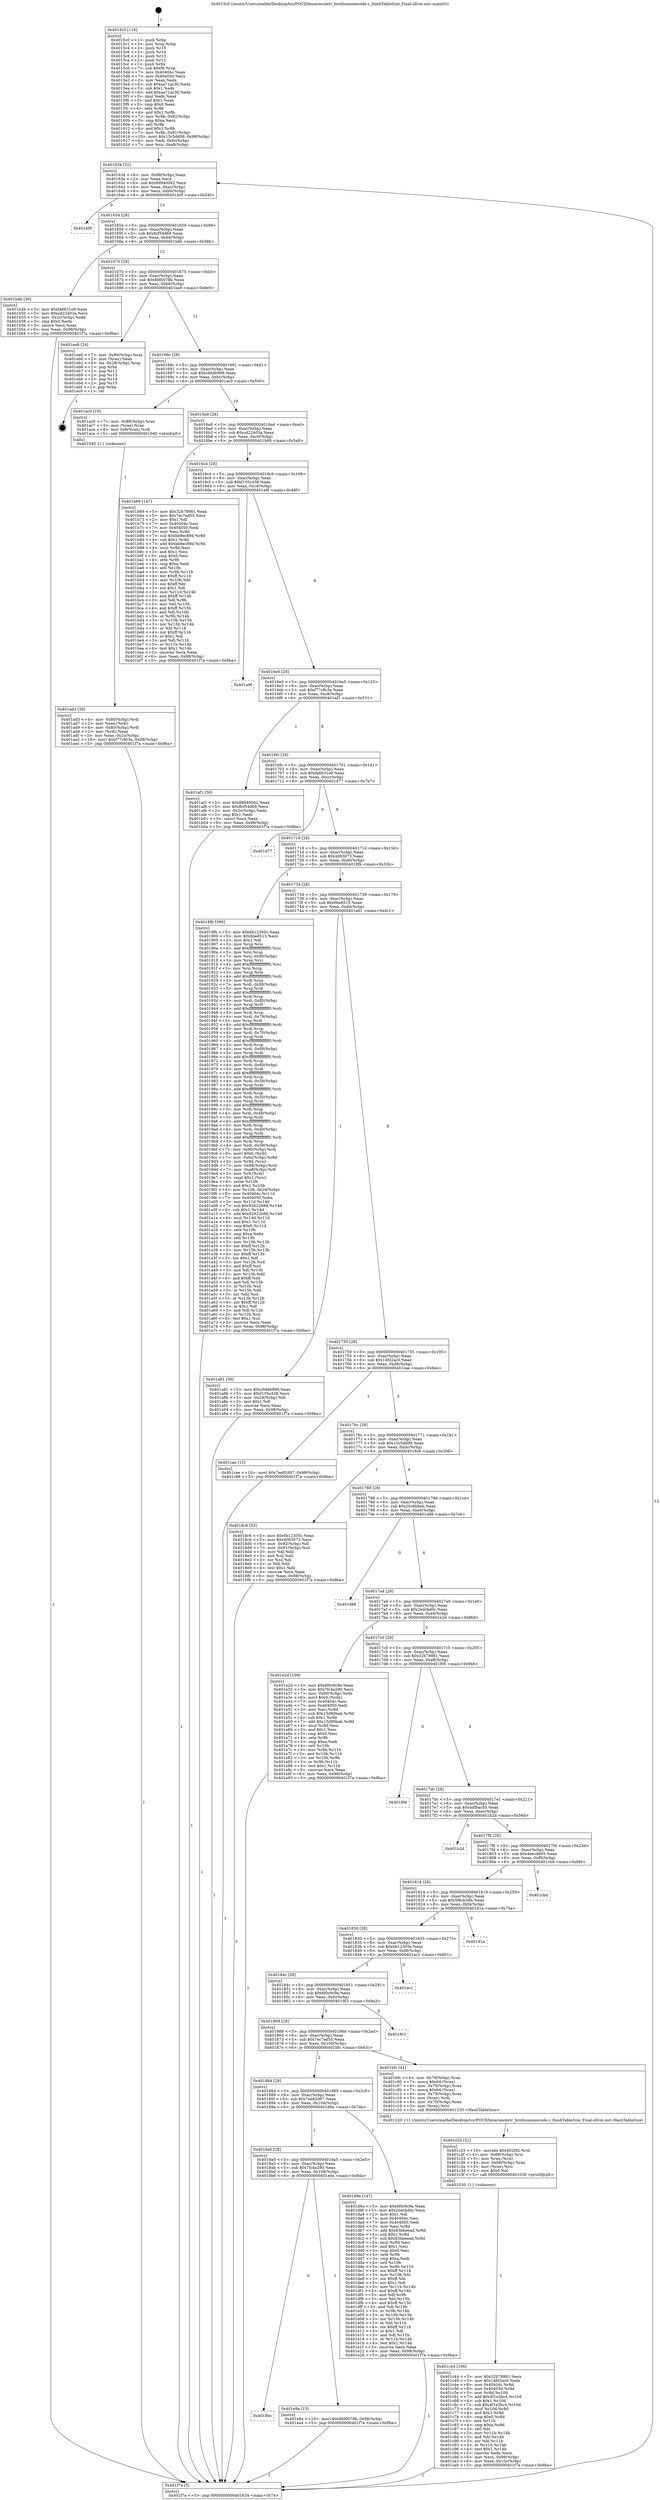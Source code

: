 digraph "0x4015c0" {
  label = "0x4015c0 (/mnt/c/Users/mathe/Desktop/tcc/POCII/binaries/extr_brotlicencencode.c_HashTableSize_Final-ollvm.out::main(0))"
  labelloc = "t"
  node[shape=record]

  Entry [label="",width=0.3,height=0.3,shape=circle,fillcolor=black,style=filled]
  "0x401634" [label="{
     0x401634 [32]\l
     | [instrs]\l
     &nbsp;&nbsp;0x401634 \<+6\>: mov -0x98(%rbp),%eax\l
     &nbsp;&nbsp;0x40163a \<+2\>: mov %eax,%ecx\l
     &nbsp;&nbsp;0x40163c \<+6\>: sub $0x89940042,%ecx\l
     &nbsp;&nbsp;0x401642 \<+6\>: mov %eax,-0xac(%rbp)\l
     &nbsp;&nbsp;0x401648 \<+6\>: mov %ecx,-0xb0(%rbp)\l
     &nbsp;&nbsp;0x40164e \<+6\>: je 0000000000401b0f \<main+0x54f\>\l
  }"]
  "0x401b0f" [label="{
     0x401b0f\l
  }", style=dashed]
  "0x401654" [label="{
     0x401654 [28]\l
     | [instrs]\l
     &nbsp;&nbsp;0x401654 \<+5\>: jmp 0000000000401659 \<main+0x99\>\l
     &nbsp;&nbsp;0x401659 \<+6\>: mov -0xac(%rbp),%eax\l
     &nbsp;&nbsp;0x40165f \<+5\>: sub $0x8cf54d69,%eax\l
     &nbsp;&nbsp;0x401664 \<+6\>: mov %eax,-0xb4(%rbp)\l
     &nbsp;&nbsp;0x40166a \<+6\>: je 0000000000401b4b \<main+0x58b\>\l
  }"]
  Exit [label="",width=0.3,height=0.3,shape=circle,fillcolor=black,style=filled,peripheries=2]
  "0x401b4b" [label="{
     0x401b4b [30]\l
     | [instrs]\l
     &nbsp;&nbsp;0x401b4b \<+5\>: mov $0xfa6631e9,%eax\l
     &nbsp;&nbsp;0x401b50 \<+5\>: mov $0xcd22403a,%ecx\l
     &nbsp;&nbsp;0x401b55 \<+3\>: mov -0x2c(%rbp),%edx\l
     &nbsp;&nbsp;0x401b58 \<+3\>: cmp $0x0,%edx\l
     &nbsp;&nbsp;0x401b5b \<+3\>: cmove %ecx,%eax\l
     &nbsp;&nbsp;0x401b5e \<+6\>: mov %eax,-0x98(%rbp)\l
     &nbsp;&nbsp;0x401b64 \<+5\>: jmp 0000000000401f7a \<main+0x9ba\>\l
  }"]
  "0x401670" [label="{
     0x401670 [28]\l
     | [instrs]\l
     &nbsp;&nbsp;0x401670 \<+5\>: jmp 0000000000401675 \<main+0xb5\>\l
     &nbsp;&nbsp;0x401675 \<+6\>: mov -0xac(%rbp),%eax\l
     &nbsp;&nbsp;0x40167b \<+5\>: sub $0x8fd0078b,%eax\l
     &nbsp;&nbsp;0x401680 \<+6\>: mov %eax,-0xb8(%rbp)\l
     &nbsp;&nbsp;0x401686 \<+6\>: je 0000000000401ea9 \<main+0x8e9\>\l
  }"]
  "0x4018bc" [label="{
     0x4018bc\l
  }", style=dashed]
  "0x401ea9" [label="{
     0x401ea9 [24]\l
     | [instrs]\l
     &nbsp;&nbsp;0x401ea9 \<+7\>: mov -0x90(%rbp),%rax\l
     &nbsp;&nbsp;0x401eb0 \<+2\>: mov (%rax),%eax\l
     &nbsp;&nbsp;0x401eb2 \<+4\>: lea -0x28(%rbp),%rsp\l
     &nbsp;&nbsp;0x401eb6 \<+1\>: pop %rbx\l
     &nbsp;&nbsp;0x401eb7 \<+2\>: pop %r12\l
     &nbsp;&nbsp;0x401eb9 \<+2\>: pop %r13\l
     &nbsp;&nbsp;0x401ebb \<+2\>: pop %r14\l
     &nbsp;&nbsp;0x401ebd \<+2\>: pop %r15\l
     &nbsp;&nbsp;0x401ebf \<+1\>: pop %rbp\l
     &nbsp;&nbsp;0x401ec0 \<+1\>: ret\l
  }"]
  "0x40168c" [label="{
     0x40168c [28]\l
     | [instrs]\l
     &nbsp;&nbsp;0x40168c \<+5\>: jmp 0000000000401691 \<main+0xd1\>\l
     &nbsp;&nbsp;0x401691 \<+6\>: mov -0xac(%rbp),%eax\l
     &nbsp;&nbsp;0x401697 \<+5\>: sub $0xc9ddb999,%eax\l
     &nbsp;&nbsp;0x40169c \<+6\>: mov %eax,-0xbc(%rbp)\l
     &nbsp;&nbsp;0x4016a2 \<+6\>: je 0000000000401ac0 \<main+0x500\>\l
  }"]
  "0x401e9a" [label="{
     0x401e9a [15]\l
     | [instrs]\l
     &nbsp;&nbsp;0x401e9a \<+10\>: movl $0x8fd0078b,-0x98(%rbp)\l
     &nbsp;&nbsp;0x401ea4 \<+5\>: jmp 0000000000401f7a \<main+0x9ba\>\l
  }"]
  "0x401ac0" [label="{
     0x401ac0 [19]\l
     | [instrs]\l
     &nbsp;&nbsp;0x401ac0 \<+7\>: mov -0x88(%rbp),%rax\l
     &nbsp;&nbsp;0x401ac7 \<+3\>: mov (%rax),%rax\l
     &nbsp;&nbsp;0x401aca \<+4\>: mov 0x8(%rax),%rdi\l
     &nbsp;&nbsp;0x401ace \<+5\>: call 0000000000401040 \<atoi@plt\>\l
     | [calls]\l
     &nbsp;&nbsp;0x401040 \{1\} (unknown)\l
  }"]
  "0x4016a8" [label="{
     0x4016a8 [28]\l
     | [instrs]\l
     &nbsp;&nbsp;0x4016a8 \<+5\>: jmp 00000000004016ad \<main+0xed\>\l
     &nbsp;&nbsp;0x4016ad \<+6\>: mov -0xac(%rbp),%eax\l
     &nbsp;&nbsp;0x4016b3 \<+5\>: sub $0xcd22403a,%eax\l
     &nbsp;&nbsp;0x4016b8 \<+6\>: mov %eax,-0xc0(%rbp)\l
     &nbsp;&nbsp;0x4016be \<+6\>: je 0000000000401b69 \<main+0x5a9\>\l
  }"]
  "0x4018a0" [label="{
     0x4018a0 [28]\l
     | [instrs]\l
     &nbsp;&nbsp;0x4018a0 \<+5\>: jmp 00000000004018a5 \<main+0x2e5\>\l
     &nbsp;&nbsp;0x4018a5 \<+6\>: mov -0xac(%rbp),%eax\l
     &nbsp;&nbsp;0x4018ab \<+5\>: sub $0x7fc4a290,%eax\l
     &nbsp;&nbsp;0x4018b0 \<+6\>: mov %eax,-0x108(%rbp)\l
     &nbsp;&nbsp;0x4018b6 \<+6\>: je 0000000000401e9a \<main+0x8da\>\l
  }"]
  "0x401b69" [label="{
     0x401b69 [147]\l
     | [instrs]\l
     &nbsp;&nbsp;0x401b69 \<+5\>: mov $0x32b78981,%eax\l
     &nbsp;&nbsp;0x401b6e \<+5\>: mov $0x7ec7ed55,%ecx\l
     &nbsp;&nbsp;0x401b73 \<+2\>: mov $0x1,%dl\l
     &nbsp;&nbsp;0x401b75 \<+7\>: mov 0x40404c,%esi\l
     &nbsp;&nbsp;0x401b7c \<+7\>: mov 0x404050,%edi\l
     &nbsp;&nbsp;0x401b83 \<+3\>: mov %esi,%r8d\l
     &nbsp;&nbsp;0x401b86 \<+7\>: sub $0xbb9ec89d,%r8d\l
     &nbsp;&nbsp;0x401b8d \<+4\>: sub $0x1,%r8d\l
     &nbsp;&nbsp;0x401b91 \<+7\>: add $0xbb9ec89d,%r8d\l
     &nbsp;&nbsp;0x401b98 \<+4\>: imul %r8d,%esi\l
     &nbsp;&nbsp;0x401b9c \<+3\>: and $0x1,%esi\l
     &nbsp;&nbsp;0x401b9f \<+3\>: cmp $0x0,%esi\l
     &nbsp;&nbsp;0x401ba2 \<+4\>: sete %r9b\l
     &nbsp;&nbsp;0x401ba6 \<+3\>: cmp $0xa,%edi\l
     &nbsp;&nbsp;0x401ba9 \<+4\>: setl %r10b\l
     &nbsp;&nbsp;0x401bad \<+3\>: mov %r9b,%r11b\l
     &nbsp;&nbsp;0x401bb0 \<+4\>: xor $0xff,%r11b\l
     &nbsp;&nbsp;0x401bb4 \<+3\>: mov %r10b,%bl\l
     &nbsp;&nbsp;0x401bb7 \<+3\>: xor $0xff,%bl\l
     &nbsp;&nbsp;0x401bba \<+3\>: xor $0x1,%dl\l
     &nbsp;&nbsp;0x401bbd \<+3\>: mov %r11b,%r14b\l
     &nbsp;&nbsp;0x401bc0 \<+4\>: and $0xff,%r14b\l
     &nbsp;&nbsp;0x401bc4 \<+3\>: and %dl,%r9b\l
     &nbsp;&nbsp;0x401bc7 \<+3\>: mov %bl,%r15b\l
     &nbsp;&nbsp;0x401bca \<+4\>: and $0xff,%r15b\l
     &nbsp;&nbsp;0x401bce \<+3\>: and %dl,%r10b\l
     &nbsp;&nbsp;0x401bd1 \<+3\>: or %r9b,%r14b\l
     &nbsp;&nbsp;0x401bd4 \<+3\>: or %r10b,%r15b\l
     &nbsp;&nbsp;0x401bd7 \<+3\>: xor %r15b,%r14b\l
     &nbsp;&nbsp;0x401bda \<+3\>: or %bl,%r11b\l
     &nbsp;&nbsp;0x401bdd \<+4\>: xor $0xff,%r11b\l
     &nbsp;&nbsp;0x401be1 \<+3\>: or $0x1,%dl\l
     &nbsp;&nbsp;0x401be4 \<+3\>: and %dl,%r11b\l
     &nbsp;&nbsp;0x401be7 \<+3\>: or %r11b,%r14b\l
     &nbsp;&nbsp;0x401bea \<+4\>: test $0x1,%r14b\l
     &nbsp;&nbsp;0x401bee \<+3\>: cmovne %ecx,%eax\l
     &nbsp;&nbsp;0x401bf1 \<+6\>: mov %eax,-0x98(%rbp)\l
     &nbsp;&nbsp;0x401bf7 \<+5\>: jmp 0000000000401f7a \<main+0x9ba\>\l
  }"]
  "0x4016c4" [label="{
     0x4016c4 [28]\l
     | [instrs]\l
     &nbsp;&nbsp;0x4016c4 \<+5\>: jmp 00000000004016c9 \<main+0x109\>\l
     &nbsp;&nbsp;0x4016c9 \<+6\>: mov -0xac(%rbp),%eax\l
     &nbsp;&nbsp;0x4016cf \<+5\>: sub $0xf105c438,%eax\l
     &nbsp;&nbsp;0x4016d4 \<+6\>: mov %eax,-0xc4(%rbp)\l
     &nbsp;&nbsp;0x4016da \<+6\>: je 0000000000401a9f \<main+0x4df\>\l
  }"]
  "0x401d9a" [label="{
     0x401d9a [147]\l
     | [instrs]\l
     &nbsp;&nbsp;0x401d9a \<+5\>: mov $0x6f0c9c9e,%eax\l
     &nbsp;&nbsp;0x401d9f \<+5\>: mov $0x2edcbd0c,%ecx\l
     &nbsp;&nbsp;0x401da4 \<+2\>: mov $0x1,%dl\l
     &nbsp;&nbsp;0x401da6 \<+7\>: mov 0x40404c,%esi\l
     &nbsp;&nbsp;0x401dad \<+7\>: mov 0x404050,%edi\l
     &nbsp;&nbsp;0x401db4 \<+3\>: mov %esi,%r8d\l
     &nbsp;&nbsp;0x401db7 \<+7\>: add $0x83bbeead,%r8d\l
     &nbsp;&nbsp;0x401dbe \<+4\>: sub $0x1,%r8d\l
     &nbsp;&nbsp;0x401dc2 \<+7\>: sub $0x83bbeead,%r8d\l
     &nbsp;&nbsp;0x401dc9 \<+4\>: imul %r8d,%esi\l
     &nbsp;&nbsp;0x401dcd \<+3\>: and $0x1,%esi\l
     &nbsp;&nbsp;0x401dd0 \<+3\>: cmp $0x0,%esi\l
     &nbsp;&nbsp;0x401dd3 \<+4\>: sete %r9b\l
     &nbsp;&nbsp;0x401dd7 \<+3\>: cmp $0xa,%edi\l
     &nbsp;&nbsp;0x401dda \<+4\>: setl %r10b\l
     &nbsp;&nbsp;0x401dde \<+3\>: mov %r9b,%r11b\l
     &nbsp;&nbsp;0x401de1 \<+4\>: xor $0xff,%r11b\l
     &nbsp;&nbsp;0x401de5 \<+3\>: mov %r10b,%bl\l
     &nbsp;&nbsp;0x401de8 \<+3\>: xor $0xff,%bl\l
     &nbsp;&nbsp;0x401deb \<+3\>: xor $0x1,%dl\l
     &nbsp;&nbsp;0x401dee \<+3\>: mov %r11b,%r14b\l
     &nbsp;&nbsp;0x401df1 \<+4\>: and $0xff,%r14b\l
     &nbsp;&nbsp;0x401df5 \<+3\>: and %dl,%r9b\l
     &nbsp;&nbsp;0x401df8 \<+3\>: mov %bl,%r15b\l
     &nbsp;&nbsp;0x401dfb \<+4\>: and $0xff,%r15b\l
     &nbsp;&nbsp;0x401dff \<+3\>: and %dl,%r10b\l
     &nbsp;&nbsp;0x401e02 \<+3\>: or %r9b,%r14b\l
     &nbsp;&nbsp;0x401e05 \<+3\>: or %r10b,%r15b\l
     &nbsp;&nbsp;0x401e08 \<+3\>: xor %r15b,%r14b\l
     &nbsp;&nbsp;0x401e0b \<+3\>: or %bl,%r11b\l
     &nbsp;&nbsp;0x401e0e \<+4\>: xor $0xff,%r11b\l
     &nbsp;&nbsp;0x401e12 \<+3\>: or $0x1,%dl\l
     &nbsp;&nbsp;0x401e15 \<+3\>: and %dl,%r11b\l
     &nbsp;&nbsp;0x401e18 \<+3\>: or %r11b,%r14b\l
     &nbsp;&nbsp;0x401e1b \<+4\>: test $0x1,%r14b\l
     &nbsp;&nbsp;0x401e1f \<+3\>: cmovne %ecx,%eax\l
     &nbsp;&nbsp;0x401e22 \<+6\>: mov %eax,-0x98(%rbp)\l
     &nbsp;&nbsp;0x401e28 \<+5\>: jmp 0000000000401f7a \<main+0x9ba\>\l
  }"]
  "0x401a9f" [label="{
     0x401a9f\l
  }", style=dashed]
  "0x4016e0" [label="{
     0x4016e0 [28]\l
     | [instrs]\l
     &nbsp;&nbsp;0x4016e0 \<+5\>: jmp 00000000004016e5 \<main+0x125\>\l
     &nbsp;&nbsp;0x4016e5 \<+6\>: mov -0xac(%rbp),%eax\l
     &nbsp;&nbsp;0x4016eb \<+5\>: sub $0xf77c8c3e,%eax\l
     &nbsp;&nbsp;0x4016f0 \<+6\>: mov %eax,-0xc8(%rbp)\l
     &nbsp;&nbsp;0x4016f6 \<+6\>: je 0000000000401af1 \<main+0x531\>\l
  }"]
  "0x401c44" [label="{
     0x401c44 [106]\l
     | [instrs]\l
     &nbsp;&nbsp;0x401c44 \<+5\>: mov $0x32b78981,%ecx\l
     &nbsp;&nbsp;0x401c49 \<+5\>: mov $0x14fd2ac0,%edx\l
     &nbsp;&nbsp;0x401c4e \<+8\>: mov 0x40404c,%r8d\l
     &nbsp;&nbsp;0x401c56 \<+8\>: mov 0x404050,%r9d\l
     &nbsp;&nbsp;0x401c5e \<+3\>: mov %r8d,%r10d\l
     &nbsp;&nbsp;0x401c61 \<+7\>: add $0x4f1e3bc4,%r10d\l
     &nbsp;&nbsp;0x401c68 \<+4\>: sub $0x1,%r10d\l
     &nbsp;&nbsp;0x401c6c \<+7\>: sub $0x4f1e3bc4,%r10d\l
     &nbsp;&nbsp;0x401c73 \<+4\>: imul %r10d,%r8d\l
     &nbsp;&nbsp;0x401c77 \<+4\>: and $0x1,%r8d\l
     &nbsp;&nbsp;0x401c7b \<+4\>: cmp $0x0,%r8d\l
     &nbsp;&nbsp;0x401c7f \<+4\>: sete %r11b\l
     &nbsp;&nbsp;0x401c83 \<+4\>: cmp $0xa,%r9d\l
     &nbsp;&nbsp;0x401c87 \<+3\>: setl %bl\l
     &nbsp;&nbsp;0x401c8a \<+3\>: mov %r11b,%r14b\l
     &nbsp;&nbsp;0x401c8d \<+3\>: and %bl,%r14b\l
     &nbsp;&nbsp;0x401c90 \<+3\>: xor %bl,%r11b\l
     &nbsp;&nbsp;0x401c93 \<+3\>: or %r11b,%r14b\l
     &nbsp;&nbsp;0x401c96 \<+4\>: test $0x1,%r14b\l
     &nbsp;&nbsp;0x401c9a \<+3\>: cmovne %edx,%ecx\l
     &nbsp;&nbsp;0x401c9d \<+6\>: mov %ecx,-0x98(%rbp)\l
     &nbsp;&nbsp;0x401ca3 \<+6\>: mov %eax,-0x10c(%rbp)\l
     &nbsp;&nbsp;0x401ca9 \<+5\>: jmp 0000000000401f7a \<main+0x9ba\>\l
  }"]
  "0x401af1" [label="{
     0x401af1 [30]\l
     | [instrs]\l
     &nbsp;&nbsp;0x401af1 \<+5\>: mov $0x89940042,%eax\l
     &nbsp;&nbsp;0x401af6 \<+5\>: mov $0x8cf54d69,%ecx\l
     &nbsp;&nbsp;0x401afb \<+3\>: mov -0x2c(%rbp),%edx\l
     &nbsp;&nbsp;0x401afe \<+3\>: cmp $0x1,%edx\l
     &nbsp;&nbsp;0x401b01 \<+3\>: cmovl %ecx,%eax\l
     &nbsp;&nbsp;0x401b04 \<+6\>: mov %eax,-0x98(%rbp)\l
     &nbsp;&nbsp;0x401b0a \<+5\>: jmp 0000000000401f7a \<main+0x9ba\>\l
  }"]
  "0x4016fc" [label="{
     0x4016fc [28]\l
     | [instrs]\l
     &nbsp;&nbsp;0x4016fc \<+5\>: jmp 0000000000401701 \<main+0x141\>\l
     &nbsp;&nbsp;0x401701 \<+6\>: mov -0xac(%rbp),%eax\l
     &nbsp;&nbsp;0x401707 \<+5\>: sub $0xfa6631e9,%eax\l
     &nbsp;&nbsp;0x40170c \<+6\>: mov %eax,-0xcc(%rbp)\l
     &nbsp;&nbsp;0x401712 \<+6\>: je 0000000000401d77 \<main+0x7b7\>\l
  }"]
  "0x401c25" [label="{
     0x401c25 [31]\l
     | [instrs]\l
     &nbsp;&nbsp;0x401c25 \<+10\>: movabs $0x4020f2,%rdi\l
     &nbsp;&nbsp;0x401c2f \<+4\>: mov -0x68(%rbp),%rsi\l
     &nbsp;&nbsp;0x401c33 \<+3\>: mov %rax,(%rsi)\l
     &nbsp;&nbsp;0x401c36 \<+4\>: mov -0x68(%rbp),%rax\l
     &nbsp;&nbsp;0x401c3a \<+3\>: mov (%rax),%rsi\l
     &nbsp;&nbsp;0x401c3d \<+2\>: mov $0x0,%al\l
     &nbsp;&nbsp;0x401c3f \<+5\>: call 0000000000401030 \<printf@plt\>\l
     | [calls]\l
     &nbsp;&nbsp;0x401030 \{1\} (unknown)\l
  }"]
  "0x401d77" [label="{
     0x401d77\l
  }", style=dashed]
  "0x401718" [label="{
     0x401718 [28]\l
     | [instrs]\l
     &nbsp;&nbsp;0x401718 \<+5\>: jmp 000000000040171d \<main+0x15d\>\l
     &nbsp;&nbsp;0x40171d \<+6\>: mov -0xac(%rbp),%eax\l
     &nbsp;&nbsp;0x401723 \<+5\>: sub $0x4083073,%eax\l
     &nbsp;&nbsp;0x401728 \<+6\>: mov %eax,-0xd0(%rbp)\l
     &nbsp;&nbsp;0x40172e \<+6\>: je 00000000004018fb \<main+0x33b\>\l
  }"]
  "0x401884" [label="{
     0x401884 [28]\l
     | [instrs]\l
     &nbsp;&nbsp;0x401884 \<+5\>: jmp 0000000000401889 \<main+0x2c9\>\l
     &nbsp;&nbsp;0x401889 \<+6\>: mov -0xac(%rbp),%eax\l
     &nbsp;&nbsp;0x40188f \<+5\>: sub $0x7ee82d97,%eax\l
     &nbsp;&nbsp;0x401894 \<+6\>: mov %eax,-0x104(%rbp)\l
     &nbsp;&nbsp;0x40189a \<+6\>: je 0000000000401d9a \<main+0x7da\>\l
  }"]
  "0x4018fb" [label="{
     0x4018fb [390]\l
     | [instrs]\l
     &nbsp;&nbsp;0x4018fb \<+5\>: mov $0x6b12305c,%eax\l
     &nbsp;&nbsp;0x401900 \<+5\>: mov $0x6be8515,%ecx\l
     &nbsp;&nbsp;0x401905 \<+2\>: mov $0x1,%dl\l
     &nbsp;&nbsp;0x401907 \<+3\>: mov %rsp,%rsi\l
     &nbsp;&nbsp;0x40190a \<+4\>: add $0xfffffffffffffff0,%rsi\l
     &nbsp;&nbsp;0x40190e \<+3\>: mov %rsi,%rsp\l
     &nbsp;&nbsp;0x401911 \<+7\>: mov %rsi,-0x90(%rbp)\l
     &nbsp;&nbsp;0x401918 \<+3\>: mov %rsp,%rsi\l
     &nbsp;&nbsp;0x40191b \<+4\>: add $0xfffffffffffffff0,%rsi\l
     &nbsp;&nbsp;0x40191f \<+3\>: mov %rsi,%rsp\l
     &nbsp;&nbsp;0x401922 \<+3\>: mov %rsp,%rdi\l
     &nbsp;&nbsp;0x401925 \<+4\>: add $0xfffffffffffffff0,%rdi\l
     &nbsp;&nbsp;0x401929 \<+3\>: mov %rdi,%rsp\l
     &nbsp;&nbsp;0x40192c \<+7\>: mov %rdi,-0x88(%rbp)\l
     &nbsp;&nbsp;0x401933 \<+3\>: mov %rsp,%rdi\l
     &nbsp;&nbsp;0x401936 \<+4\>: add $0xfffffffffffffff0,%rdi\l
     &nbsp;&nbsp;0x40193a \<+3\>: mov %rdi,%rsp\l
     &nbsp;&nbsp;0x40193d \<+4\>: mov %rdi,-0x80(%rbp)\l
     &nbsp;&nbsp;0x401941 \<+3\>: mov %rsp,%rdi\l
     &nbsp;&nbsp;0x401944 \<+4\>: add $0xfffffffffffffff0,%rdi\l
     &nbsp;&nbsp;0x401948 \<+3\>: mov %rdi,%rsp\l
     &nbsp;&nbsp;0x40194b \<+4\>: mov %rdi,-0x78(%rbp)\l
     &nbsp;&nbsp;0x40194f \<+3\>: mov %rsp,%rdi\l
     &nbsp;&nbsp;0x401952 \<+4\>: add $0xfffffffffffffff0,%rdi\l
     &nbsp;&nbsp;0x401956 \<+3\>: mov %rdi,%rsp\l
     &nbsp;&nbsp;0x401959 \<+4\>: mov %rdi,-0x70(%rbp)\l
     &nbsp;&nbsp;0x40195d \<+3\>: mov %rsp,%rdi\l
     &nbsp;&nbsp;0x401960 \<+4\>: add $0xfffffffffffffff0,%rdi\l
     &nbsp;&nbsp;0x401964 \<+3\>: mov %rdi,%rsp\l
     &nbsp;&nbsp;0x401967 \<+4\>: mov %rdi,-0x68(%rbp)\l
     &nbsp;&nbsp;0x40196b \<+3\>: mov %rsp,%rdi\l
     &nbsp;&nbsp;0x40196e \<+4\>: add $0xfffffffffffffff0,%rdi\l
     &nbsp;&nbsp;0x401972 \<+3\>: mov %rdi,%rsp\l
     &nbsp;&nbsp;0x401975 \<+4\>: mov %rdi,-0x60(%rbp)\l
     &nbsp;&nbsp;0x401979 \<+3\>: mov %rsp,%rdi\l
     &nbsp;&nbsp;0x40197c \<+4\>: add $0xfffffffffffffff0,%rdi\l
     &nbsp;&nbsp;0x401980 \<+3\>: mov %rdi,%rsp\l
     &nbsp;&nbsp;0x401983 \<+4\>: mov %rdi,-0x58(%rbp)\l
     &nbsp;&nbsp;0x401987 \<+3\>: mov %rsp,%rdi\l
     &nbsp;&nbsp;0x40198a \<+4\>: add $0xfffffffffffffff0,%rdi\l
     &nbsp;&nbsp;0x40198e \<+3\>: mov %rdi,%rsp\l
     &nbsp;&nbsp;0x401991 \<+4\>: mov %rdi,-0x50(%rbp)\l
     &nbsp;&nbsp;0x401995 \<+3\>: mov %rsp,%rdi\l
     &nbsp;&nbsp;0x401998 \<+4\>: add $0xfffffffffffffff0,%rdi\l
     &nbsp;&nbsp;0x40199c \<+3\>: mov %rdi,%rsp\l
     &nbsp;&nbsp;0x40199f \<+4\>: mov %rdi,-0x48(%rbp)\l
     &nbsp;&nbsp;0x4019a3 \<+3\>: mov %rsp,%rdi\l
     &nbsp;&nbsp;0x4019a6 \<+4\>: add $0xfffffffffffffff0,%rdi\l
     &nbsp;&nbsp;0x4019aa \<+3\>: mov %rdi,%rsp\l
     &nbsp;&nbsp;0x4019ad \<+4\>: mov %rdi,-0x40(%rbp)\l
     &nbsp;&nbsp;0x4019b1 \<+3\>: mov %rsp,%rdi\l
     &nbsp;&nbsp;0x4019b4 \<+4\>: add $0xfffffffffffffff0,%rdi\l
     &nbsp;&nbsp;0x4019b8 \<+3\>: mov %rdi,%rsp\l
     &nbsp;&nbsp;0x4019bb \<+4\>: mov %rdi,-0x38(%rbp)\l
     &nbsp;&nbsp;0x4019bf \<+7\>: mov -0x90(%rbp),%rdi\l
     &nbsp;&nbsp;0x4019c6 \<+6\>: movl $0x0,(%rdi)\l
     &nbsp;&nbsp;0x4019cc \<+7\>: mov -0x9c(%rbp),%r8d\l
     &nbsp;&nbsp;0x4019d3 \<+3\>: mov %r8d,(%rsi)\l
     &nbsp;&nbsp;0x4019d6 \<+7\>: mov -0x88(%rbp),%rdi\l
     &nbsp;&nbsp;0x4019dd \<+7\>: mov -0xa8(%rbp),%r9\l
     &nbsp;&nbsp;0x4019e4 \<+3\>: mov %r9,(%rdi)\l
     &nbsp;&nbsp;0x4019e7 \<+3\>: cmpl $0x2,(%rsi)\l
     &nbsp;&nbsp;0x4019ea \<+4\>: setne %r10b\l
     &nbsp;&nbsp;0x4019ee \<+4\>: and $0x1,%r10b\l
     &nbsp;&nbsp;0x4019f2 \<+4\>: mov %r10b,-0x2d(%rbp)\l
     &nbsp;&nbsp;0x4019f6 \<+8\>: mov 0x40404c,%r11d\l
     &nbsp;&nbsp;0x4019fe \<+7\>: mov 0x404050,%ebx\l
     &nbsp;&nbsp;0x401a05 \<+3\>: mov %r11d,%r14d\l
     &nbsp;&nbsp;0x401a08 \<+7\>: sub $0x92622b99,%r14d\l
     &nbsp;&nbsp;0x401a0f \<+4\>: sub $0x1,%r14d\l
     &nbsp;&nbsp;0x401a13 \<+7\>: add $0x92622b99,%r14d\l
     &nbsp;&nbsp;0x401a1a \<+4\>: imul %r14d,%r11d\l
     &nbsp;&nbsp;0x401a1e \<+4\>: and $0x1,%r11d\l
     &nbsp;&nbsp;0x401a22 \<+4\>: cmp $0x0,%r11d\l
     &nbsp;&nbsp;0x401a26 \<+4\>: sete %r10b\l
     &nbsp;&nbsp;0x401a2a \<+3\>: cmp $0xa,%ebx\l
     &nbsp;&nbsp;0x401a2d \<+4\>: setl %r15b\l
     &nbsp;&nbsp;0x401a31 \<+3\>: mov %r10b,%r12b\l
     &nbsp;&nbsp;0x401a34 \<+4\>: xor $0xff,%r12b\l
     &nbsp;&nbsp;0x401a38 \<+3\>: mov %r15b,%r13b\l
     &nbsp;&nbsp;0x401a3b \<+4\>: xor $0xff,%r13b\l
     &nbsp;&nbsp;0x401a3f \<+3\>: xor $0x1,%dl\l
     &nbsp;&nbsp;0x401a42 \<+3\>: mov %r12b,%sil\l
     &nbsp;&nbsp;0x401a45 \<+4\>: and $0xff,%sil\l
     &nbsp;&nbsp;0x401a49 \<+3\>: and %dl,%r10b\l
     &nbsp;&nbsp;0x401a4c \<+3\>: mov %r13b,%dil\l
     &nbsp;&nbsp;0x401a4f \<+4\>: and $0xff,%dil\l
     &nbsp;&nbsp;0x401a53 \<+3\>: and %dl,%r15b\l
     &nbsp;&nbsp;0x401a56 \<+3\>: or %r10b,%sil\l
     &nbsp;&nbsp;0x401a59 \<+3\>: or %r15b,%dil\l
     &nbsp;&nbsp;0x401a5c \<+3\>: xor %dil,%sil\l
     &nbsp;&nbsp;0x401a5f \<+3\>: or %r13b,%r12b\l
     &nbsp;&nbsp;0x401a62 \<+4\>: xor $0xff,%r12b\l
     &nbsp;&nbsp;0x401a66 \<+3\>: or $0x1,%dl\l
     &nbsp;&nbsp;0x401a69 \<+3\>: and %dl,%r12b\l
     &nbsp;&nbsp;0x401a6c \<+3\>: or %r12b,%sil\l
     &nbsp;&nbsp;0x401a6f \<+4\>: test $0x1,%sil\l
     &nbsp;&nbsp;0x401a73 \<+3\>: cmovne %ecx,%eax\l
     &nbsp;&nbsp;0x401a76 \<+6\>: mov %eax,-0x98(%rbp)\l
     &nbsp;&nbsp;0x401a7c \<+5\>: jmp 0000000000401f7a \<main+0x9ba\>\l
  }"]
  "0x401734" [label="{
     0x401734 [28]\l
     | [instrs]\l
     &nbsp;&nbsp;0x401734 \<+5\>: jmp 0000000000401739 \<main+0x179\>\l
     &nbsp;&nbsp;0x401739 \<+6\>: mov -0xac(%rbp),%eax\l
     &nbsp;&nbsp;0x40173f \<+5\>: sub $0x6be8515,%eax\l
     &nbsp;&nbsp;0x401744 \<+6\>: mov %eax,-0xd4(%rbp)\l
     &nbsp;&nbsp;0x40174a \<+6\>: je 0000000000401a81 \<main+0x4c1\>\l
  }"]
  "0x401bfc" [label="{
     0x401bfc [41]\l
     | [instrs]\l
     &nbsp;&nbsp;0x401bfc \<+4\>: mov -0x78(%rbp),%rax\l
     &nbsp;&nbsp;0x401c00 \<+7\>: movq $0x64,(%rax)\l
     &nbsp;&nbsp;0x401c07 \<+4\>: mov -0x70(%rbp),%rax\l
     &nbsp;&nbsp;0x401c0b \<+7\>: movq $0x64,(%rax)\l
     &nbsp;&nbsp;0x401c12 \<+4\>: mov -0x78(%rbp),%rax\l
     &nbsp;&nbsp;0x401c16 \<+3\>: mov (%rax),%rdi\l
     &nbsp;&nbsp;0x401c19 \<+4\>: mov -0x70(%rbp),%rax\l
     &nbsp;&nbsp;0x401c1d \<+3\>: mov (%rax),%rsi\l
     &nbsp;&nbsp;0x401c20 \<+5\>: call 0000000000401220 \<HashTableSize\>\l
     | [calls]\l
     &nbsp;&nbsp;0x401220 \{1\} (/mnt/c/Users/mathe/Desktop/tcc/POCII/binaries/extr_brotlicencencode.c_HashTableSize_Final-ollvm.out::HashTableSize)\l
  }"]
  "0x401a81" [label="{
     0x401a81 [30]\l
     | [instrs]\l
     &nbsp;&nbsp;0x401a81 \<+5\>: mov $0xc9ddb999,%eax\l
     &nbsp;&nbsp;0x401a86 \<+5\>: mov $0xf105c438,%ecx\l
     &nbsp;&nbsp;0x401a8b \<+3\>: mov -0x2d(%rbp),%dl\l
     &nbsp;&nbsp;0x401a8e \<+3\>: test $0x1,%dl\l
     &nbsp;&nbsp;0x401a91 \<+3\>: cmovne %ecx,%eax\l
     &nbsp;&nbsp;0x401a94 \<+6\>: mov %eax,-0x98(%rbp)\l
     &nbsp;&nbsp;0x401a9a \<+5\>: jmp 0000000000401f7a \<main+0x9ba\>\l
  }"]
  "0x401750" [label="{
     0x401750 [28]\l
     | [instrs]\l
     &nbsp;&nbsp;0x401750 \<+5\>: jmp 0000000000401755 \<main+0x195\>\l
     &nbsp;&nbsp;0x401755 \<+6\>: mov -0xac(%rbp),%eax\l
     &nbsp;&nbsp;0x40175b \<+5\>: sub $0x14fd2ac0,%eax\l
     &nbsp;&nbsp;0x401760 \<+6\>: mov %eax,-0xd8(%rbp)\l
     &nbsp;&nbsp;0x401766 \<+6\>: je 0000000000401cae \<main+0x6ee\>\l
  }"]
  "0x401868" [label="{
     0x401868 [28]\l
     | [instrs]\l
     &nbsp;&nbsp;0x401868 \<+5\>: jmp 000000000040186d \<main+0x2ad\>\l
     &nbsp;&nbsp;0x40186d \<+6\>: mov -0xac(%rbp),%eax\l
     &nbsp;&nbsp;0x401873 \<+5\>: sub $0x7ec7ed55,%eax\l
     &nbsp;&nbsp;0x401878 \<+6\>: mov %eax,-0x100(%rbp)\l
     &nbsp;&nbsp;0x40187e \<+6\>: je 0000000000401bfc \<main+0x63c\>\l
  }"]
  "0x401cae" [label="{
     0x401cae [15]\l
     | [instrs]\l
     &nbsp;&nbsp;0x401cae \<+10\>: movl $0x7ee82d97,-0x98(%rbp)\l
     &nbsp;&nbsp;0x401cb8 \<+5\>: jmp 0000000000401f7a \<main+0x9ba\>\l
  }"]
  "0x40176c" [label="{
     0x40176c [28]\l
     | [instrs]\l
     &nbsp;&nbsp;0x40176c \<+5\>: jmp 0000000000401771 \<main+0x1b1\>\l
     &nbsp;&nbsp;0x401771 \<+6\>: mov -0xac(%rbp),%eax\l
     &nbsp;&nbsp;0x401777 \<+5\>: sub $0x15c5dd99,%eax\l
     &nbsp;&nbsp;0x40177c \<+6\>: mov %eax,-0xdc(%rbp)\l
     &nbsp;&nbsp;0x401782 \<+6\>: je 00000000004018c6 \<main+0x306\>\l
  }"]
  "0x401f63" [label="{
     0x401f63\l
  }", style=dashed]
  "0x4018c6" [label="{
     0x4018c6 [53]\l
     | [instrs]\l
     &nbsp;&nbsp;0x4018c6 \<+5\>: mov $0x6b12305c,%eax\l
     &nbsp;&nbsp;0x4018cb \<+5\>: mov $0x4083073,%ecx\l
     &nbsp;&nbsp;0x4018d0 \<+6\>: mov -0x92(%rbp),%dl\l
     &nbsp;&nbsp;0x4018d6 \<+7\>: mov -0x91(%rbp),%sil\l
     &nbsp;&nbsp;0x4018dd \<+3\>: mov %dl,%dil\l
     &nbsp;&nbsp;0x4018e0 \<+3\>: and %sil,%dil\l
     &nbsp;&nbsp;0x4018e3 \<+3\>: xor %sil,%dl\l
     &nbsp;&nbsp;0x4018e6 \<+3\>: or %dl,%dil\l
     &nbsp;&nbsp;0x4018e9 \<+4\>: test $0x1,%dil\l
     &nbsp;&nbsp;0x4018ed \<+3\>: cmovne %ecx,%eax\l
     &nbsp;&nbsp;0x4018f0 \<+6\>: mov %eax,-0x98(%rbp)\l
     &nbsp;&nbsp;0x4018f6 \<+5\>: jmp 0000000000401f7a \<main+0x9ba\>\l
  }"]
  "0x401788" [label="{
     0x401788 [28]\l
     | [instrs]\l
     &nbsp;&nbsp;0x401788 \<+5\>: jmp 000000000040178d \<main+0x1cd\>\l
     &nbsp;&nbsp;0x40178d \<+6\>: mov -0xac(%rbp),%eax\l
     &nbsp;&nbsp;0x401793 \<+5\>: sub $0x20c6bbeb,%eax\l
     &nbsp;&nbsp;0x401798 \<+6\>: mov %eax,-0xe0(%rbp)\l
     &nbsp;&nbsp;0x40179e \<+6\>: je 0000000000401d86 \<main+0x7c6\>\l
  }"]
  "0x401f7a" [label="{
     0x401f7a [5]\l
     | [instrs]\l
     &nbsp;&nbsp;0x401f7a \<+5\>: jmp 0000000000401634 \<main+0x74\>\l
  }"]
  "0x4015c0" [label="{
     0x4015c0 [116]\l
     | [instrs]\l
     &nbsp;&nbsp;0x4015c0 \<+1\>: push %rbp\l
     &nbsp;&nbsp;0x4015c1 \<+3\>: mov %rsp,%rbp\l
     &nbsp;&nbsp;0x4015c4 \<+2\>: push %r15\l
     &nbsp;&nbsp;0x4015c6 \<+2\>: push %r14\l
     &nbsp;&nbsp;0x4015c8 \<+2\>: push %r13\l
     &nbsp;&nbsp;0x4015ca \<+2\>: push %r12\l
     &nbsp;&nbsp;0x4015cc \<+1\>: push %rbx\l
     &nbsp;&nbsp;0x4015cd \<+7\>: sub $0xf8,%rsp\l
     &nbsp;&nbsp;0x4015d4 \<+7\>: mov 0x40404c,%eax\l
     &nbsp;&nbsp;0x4015db \<+7\>: mov 0x404050,%ecx\l
     &nbsp;&nbsp;0x4015e2 \<+2\>: mov %eax,%edx\l
     &nbsp;&nbsp;0x4015e4 \<+6\>: sub $0xaa71ac30,%edx\l
     &nbsp;&nbsp;0x4015ea \<+3\>: sub $0x1,%edx\l
     &nbsp;&nbsp;0x4015ed \<+6\>: add $0xaa71ac30,%edx\l
     &nbsp;&nbsp;0x4015f3 \<+3\>: imul %edx,%eax\l
     &nbsp;&nbsp;0x4015f6 \<+3\>: and $0x1,%eax\l
     &nbsp;&nbsp;0x4015f9 \<+3\>: cmp $0x0,%eax\l
     &nbsp;&nbsp;0x4015fc \<+4\>: sete %r8b\l
     &nbsp;&nbsp;0x401600 \<+4\>: and $0x1,%r8b\l
     &nbsp;&nbsp;0x401604 \<+7\>: mov %r8b,-0x92(%rbp)\l
     &nbsp;&nbsp;0x40160b \<+3\>: cmp $0xa,%ecx\l
     &nbsp;&nbsp;0x40160e \<+4\>: setl %r8b\l
     &nbsp;&nbsp;0x401612 \<+4\>: and $0x1,%r8b\l
     &nbsp;&nbsp;0x401616 \<+7\>: mov %r8b,-0x91(%rbp)\l
     &nbsp;&nbsp;0x40161d \<+10\>: movl $0x15c5dd99,-0x98(%rbp)\l
     &nbsp;&nbsp;0x401627 \<+6\>: mov %edi,-0x9c(%rbp)\l
     &nbsp;&nbsp;0x40162d \<+7\>: mov %rsi,-0xa8(%rbp)\l
  }"]
  "0x40184c" [label="{
     0x40184c [28]\l
     | [instrs]\l
     &nbsp;&nbsp;0x40184c \<+5\>: jmp 0000000000401851 \<main+0x291\>\l
     &nbsp;&nbsp;0x401851 \<+6\>: mov -0xac(%rbp),%eax\l
     &nbsp;&nbsp;0x401857 \<+5\>: sub $0x6f0c9c9e,%eax\l
     &nbsp;&nbsp;0x40185c \<+6\>: mov %eax,-0xfc(%rbp)\l
     &nbsp;&nbsp;0x401862 \<+6\>: je 0000000000401f63 \<main+0x9a3\>\l
  }"]
  "0x401ad3" [label="{
     0x401ad3 [30]\l
     | [instrs]\l
     &nbsp;&nbsp;0x401ad3 \<+4\>: mov -0x80(%rbp),%rdi\l
     &nbsp;&nbsp;0x401ad7 \<+2\>: mov %eax,(%rdi)\l
     &nbsp;&nbsp;0x401ad9 \<+4\>: mov -0x80(%rbp),%rdi\l
     &nbsp;&nbsp;0x401add \<+2\>: mov (%rdi),%eax\l
     &nbsp;&nbsp;0x401adf \<+3\>: mov %eax,-0x2c(%rbp)\l
     &nbsp;&nbsp;0x401ae2 \<+10\>: movl $0xf77c8c3e,-0x98(%rbp)\l
     &nbsp;&nbsp;0x401aec \<+5\>: jmp 0000000000401f7a \<main+0x9ba\>\l
  }"]
  "0x401ec1" [label="{
     0x401ec1\l
  }", style=dashed]
  "0x401d86" [label="{
     0x401d86\l
  }", style=dashed]
  "0x4017a4" [label="{
     0x4017a4 [28]\l
     | [instrs]\l
     &nbsp;&nbsp;0x4017a4 \<+5\>: jmp 00000000004017a9 \<main+0x1e9\>\l
     &nbsp;&nbsp;0x4017a9 \<+6\>: mov -0xac(%rbp),%eax\l
     &nbsp;&nbsp;0x4017af \<+5\>: sub $0x2edcbd0c,%eax\l
     &nbsp;&nbsp;0x4017b4 \<+6\>: mov %eax,-0xe4(%rbp)\l
     &nbsp;&nbsp;0x4017ba \<+6\>: je 0000000000401e2d \<main+0x86d\>\l
  }"]
  "0x401830" [label="{
     0x401830 [28]\l
     | [instrs]\l
     &nbsp;&nbsp;0x401830 \<+5\>: jmp 0000000000401835 \<main+0x275\>\l
     &nbsp;&nbsp;0x401835 \<+6\>: mov -0xac(%rbp),%eax\l
     &nbsp;&nbsp;0x40183b \<+5\>: sub $0x6b12305c,%eax\l
     &nbsp;&nbsp;0x401840 \<+6\>: mov %eax,-0xf8(%rbp)\l
     &nbsp;&nbsp;0x401846 \<+6\>: je 0000000000401ec1 \<main+0x901\>\l
  }"]
  "0x401e2d" [label="{
     0x401e2d [109]\l
     | [instrs]\l
     &nbsp;&nbsp;0x401e2d \<+5\>: mov $0x6f0c9c9e,%eax\l
     &nbsp;&nbsp;0x401e32 \<+5\>: mov $0x7fc4a290,%ecx\l
     &nbsp;&nbsp;0x401e37 \<+7\>: mov -0x90(%rbp),%rdx\l
     &nbsp;&nbsp;0x401e3e \<+6\>: movl $0x0,(%rdx)\l
     &nbsp;&nbsp;0x401e44 \<+7\>: mov 0x40404c,%esi\l
     &nbsp;&nbsp;0x401e4b \<+7\>: mov 0x404050,%edi\l
     &nbsp;&nbsp;0x401e52 \<+3\>: mov %esi,%r8d\l
     &nbsp;&nbsp;0x401e55 \<+7\>: sub $0x15d80bab,%r8d\l
     &nbsp;&nbsp;0x401e5c \<+4\>: sub $0x1,%r8d\l
     &nbsp;&nbsp;0x401e60 \<+7\>: add $0x15d80bab,%r8d\l
     &nbsp;&nbsp;0x401e67 \<+4\>: imul %r8d,%esi\l
     &nbsp;&nbsp;0x401e6b \<+3\>: and $0x1,%esi\l
     &nbsp;&nbsp;0x401e6e \<+3\>: cmp $0x0,%esi\l
     &nbsp;&nbsp;0x401e71 \<+4\>: sete %r9b\l
     &nbsp;&nbsp;0x401e75 \<+3\>: cmp $0xa,%edi\l
     &nbsp;&nbsp;0x401e78 \<+4\>: setl %r10b\l
     &nbsp;&nbsp;0x401e7c \<+3\>: mov %r9b,%r11b\l
     &nbsp;&nbsp;0x401e7f \<+3\>: and %r10b,%r11b\l
     &nbsp;&nbsp;0x401e82 \<+3\>: xor %r10b,%r9b\l
     &nbsp;&nbsp;0x401e85 \<+3\>: or %r9b,%r11b\l
     &nbsp;&nbsp;0x401e88 \<+4\>: test $0x1,%r11b\l
     &nbsp;&nbsp;0x401e8c \<+3\>: cmovne %ecx,%eax\l
     &nbsp;&nbsp;0x401e8f \<+6\>: mov %eax,-0x98(%rbp)\l
     &nbsp;&nbsp;0x401e95 \<+5\>: jmp 0000000000401f7a \<main+0x9ba\>\l
  }"]
  "0x4017c0" [label="{
     0x4017c0 [28]\l
     | [instrs]\l
     &nbsp;&nbsp;0x4017c0 \<+5\>: jmp 00000000004017c5 \<main+0x205\>\l
     &nbsp;&nbsp;0x4017c5 \<+6\>: mov -0xac(%rbp),%eax\l
     &nbsp;&nbsp;0x4017cb \<+5\>: sub $0x32b78981,%eax\l
     &nbsp;&nbsp;0x4017d0 \<+6\>: mov %eax,-0xe8(%rbp)\l
     &nbsp;&nbsp;0x4017d6 \<+6\>: je 0000000000401f06 \<main+0x946\>\l
  }"]
  "0x401d1a" [label="{
     0x401d1a\l
  }", style=dashed]
  "0x401f06" [label="{
     0x401f06\l
  }", style=dashed]
  "0x4017dc" [label="{
     0x4017dc [28]\l
     | [instrs]\l
     &nbsp;&nbsp;0x4017dc \<+5\>: jmp 00000000004017e1 \<main+0x221\>\l
     &nbsp;&nbsp;0x4017e1 \<+6\>: mov -0xac(%rbp),%eax\l
     &nbsp;&nbsp;0x4017e7 \<+5\>: sub $0x4dfbac50,%eax\l
     &nbsp;&nbsp;0x4017ec \<+6\>: mov %eax,-0xec(%rbp)\l
     &nbsp;&nbsp;0x4017f2 \<+6\>: je 0000000000401b2d \<main+0x56d\>\l
  }"]
  "0x401814" [label="{
     0x401814 [28]\l
     | [instrs]\l
     &nbsp;&nbsp;0x401814 \<+5\>: jmp 0000000000401819 \<main+0x259\>\l
     &nbsp;&nbsp;0x401819 \<+6\>: mov -0xac(%rbp),%eax\l
     &nbsp;&nbsp;0x40181f \<+5\>: sub $0x5f6cb56b,%eax\l
     &nbsp;&nbsp;0x401824 \<+6\>: mov %eax,-0xf4(%rbp)\l
     &nbsp;&nbsp;0x40182a \<+6\>: je 0000000000401d1a \<main+0x75a\>\l
  }"]
  "0x401b2d" [label="{
     0x401b2d\l
  }", style=dashed]
  "0x4017f8" [label="{
     0x4017f8 [28]\l
     | [instrs]\l
     &nbsp;&nbsp;0x4017f8 \<+5\>: jmp 00000000004017fd \<main+0x23d\>\l
     &nbsp;&nbsp;0x4017fd \<+6\>: mov -0xac(%rbp),%eax\l
     &nbsp;&nbsp;0x401803 \<+5\>: sub $0x4eecd605,%eax\l
     &nbsp;&nbsp;0x401808 \<+6\>: mov %eax,-0xf0(%rbp)\l
     &nbsp;&nbsp;0x40180e \<+6\>: je 0000000000401cbd \<main+0x6fd\>\l
  }"]
  "0x401cbd" [label="{
     0x401cbd\l
  }", style=dashed]
  Entry -> "0x4015c0" [label=" 1"]
  "0x401634" -> "0x401b0f" [label=" 0"]
  "0x401634" -> "0x401654" [label=" 13"]
  "0x401ea9" -> Exit [label=" 1"]
  "0x401654" -> "0x401b4b" [label=" 1"]
  "0x401654" -> "0x401670" [label=" 12"]
  "0x401e9a" -> "0x401f7a" [label=" 1"]
  "0x401670" -> "0x401ea9" [label=" 1"]
  "0x401670" -> "0x40168c" [label=" 11"]
  "0x4018a0" -> "0x4018bc" [label=" 0"]
  "0x40168c" -> "0x401ac0" [label=" 1"]
  "0x40168c" -> "0x4016a8" [label=" 10"]
  "0x4018a0" -> "0x401e9a" [label=" 1"]
  "0x4016a8" -> "0x401b69" [label=" 1"]
  "0x4016a8" -> "0x4016c4" [label=" 9"]
  "0x401e2d" -> "0x401f7a" [label=" 1"]
  "0x4016c4" -> "0x401a9f" [label=" 0"]
  "0x4016c4" -> "0x4016e0" [label=" 9"]
  "0x401d9a" -> "0x401f7a" [label=" 1"]
  "0x4016e0" -> "0x401af1" [label=" 1"]
  "0x4016e0" -> "0x4016fc" [label=" 8"]
  "0x401884" -> "0x401d9a" [label=" 1"]
  "0x4016fc" -> "0x401d77" [label=" 0"]
  "0x4016fc" -> "0x401718" [label=" 8"]
  "0x401884" -> "0x4018a0" [label=" 1"]
  "0x401718" -> "0x4018fb" [label=" 1"]
  "0x401718" -> "0x401734" [label=" 7"]
  "0x401cae" -> "0x401f7a" [label=" 1"]
  "0x401734" -> "0x401a81" [label=" 1"]
  "0x401734" -> "0x401750" [label=" 6"]
  "0x401c44" -> "0x401f7a" [label=" 1"]
  "0x401750" -> "0x401cae" [label=" 1"]
  "0x401750" -> "0x40176c" [label=" 5"]
  "0x401bfc" -> "0x401c25" [label=" 1"]
  "0x40176c" -> "0x4018c6" [label=" 1"]
  "0x40176c" -> "0x401788" [label=" 4"]
  "0x4018c6" -> "0x401f7a" [label=" 1"]
  "0x4015c0" -> "0x401634" [label=" 1"]
  "0x401f7a" -> "0x401634" [label=" 12"]
  "0x401868" -> "0x401884" [label=" 2"]
  "0x4018fb" -> "0x401f7a" [label=" 1"]
  "0x401a81" -> "0x401f7a" [label=" 1"]
  "0x401ac0" -> "0x401ad3" [label=" 1"]
  "0x401ad3" -> "0x401f7a" [label=" 1"]
  "0x401af1" -> "0x401f7a" [label=" 1"]
  "0x401b4b" -> "0x401f7a" [label=" 1"]
  "0x401b69" -> "0x401f7a" [label=" 1"]
  "0x401c25" -> "0x401c44" [label=" 1"]
  "0x401788" -> "0x401d86" [label=" 0"]
  "0x401788" -> "0x4017a4" [label=" 4"]
  "0x40184c" -> "0x401868" [label=" 3"]
  "0x4017a4" -> "0x401e2d" [label=" 1"]
  "0x4017a4" -> "0x4017c0" [label=" 3"]
  "0x401868" -> "0x401bfc" [label=" 1"]
  "0x4017c0" -> "0x401f06" [label=" 0"]
  "0x4017c0" -> "0x4017dc" [label=" 3"]
  "0x401830" -> "0x40184c" [label=" 3"]
  "0x4017dc" -> "0x401b2d" [label=" 0"]
  "0x4017dc" -> "0x4017f8" [label=" 3"]
  "0x40184c" -> "0x401f63" [label=" 0"]
  "0x4017f8" -> "0x401cbd" [label=" 0"]
  "0x4017f8" -> "0x401814" [label=" 3"]
  "0x401830" -> "0x401ec1" [label=" 0"]
  "0x401814" -> "0x401d1a" [label=" 0"]
  "0x401814" -> "0x401830" [label=" 3"]
}
